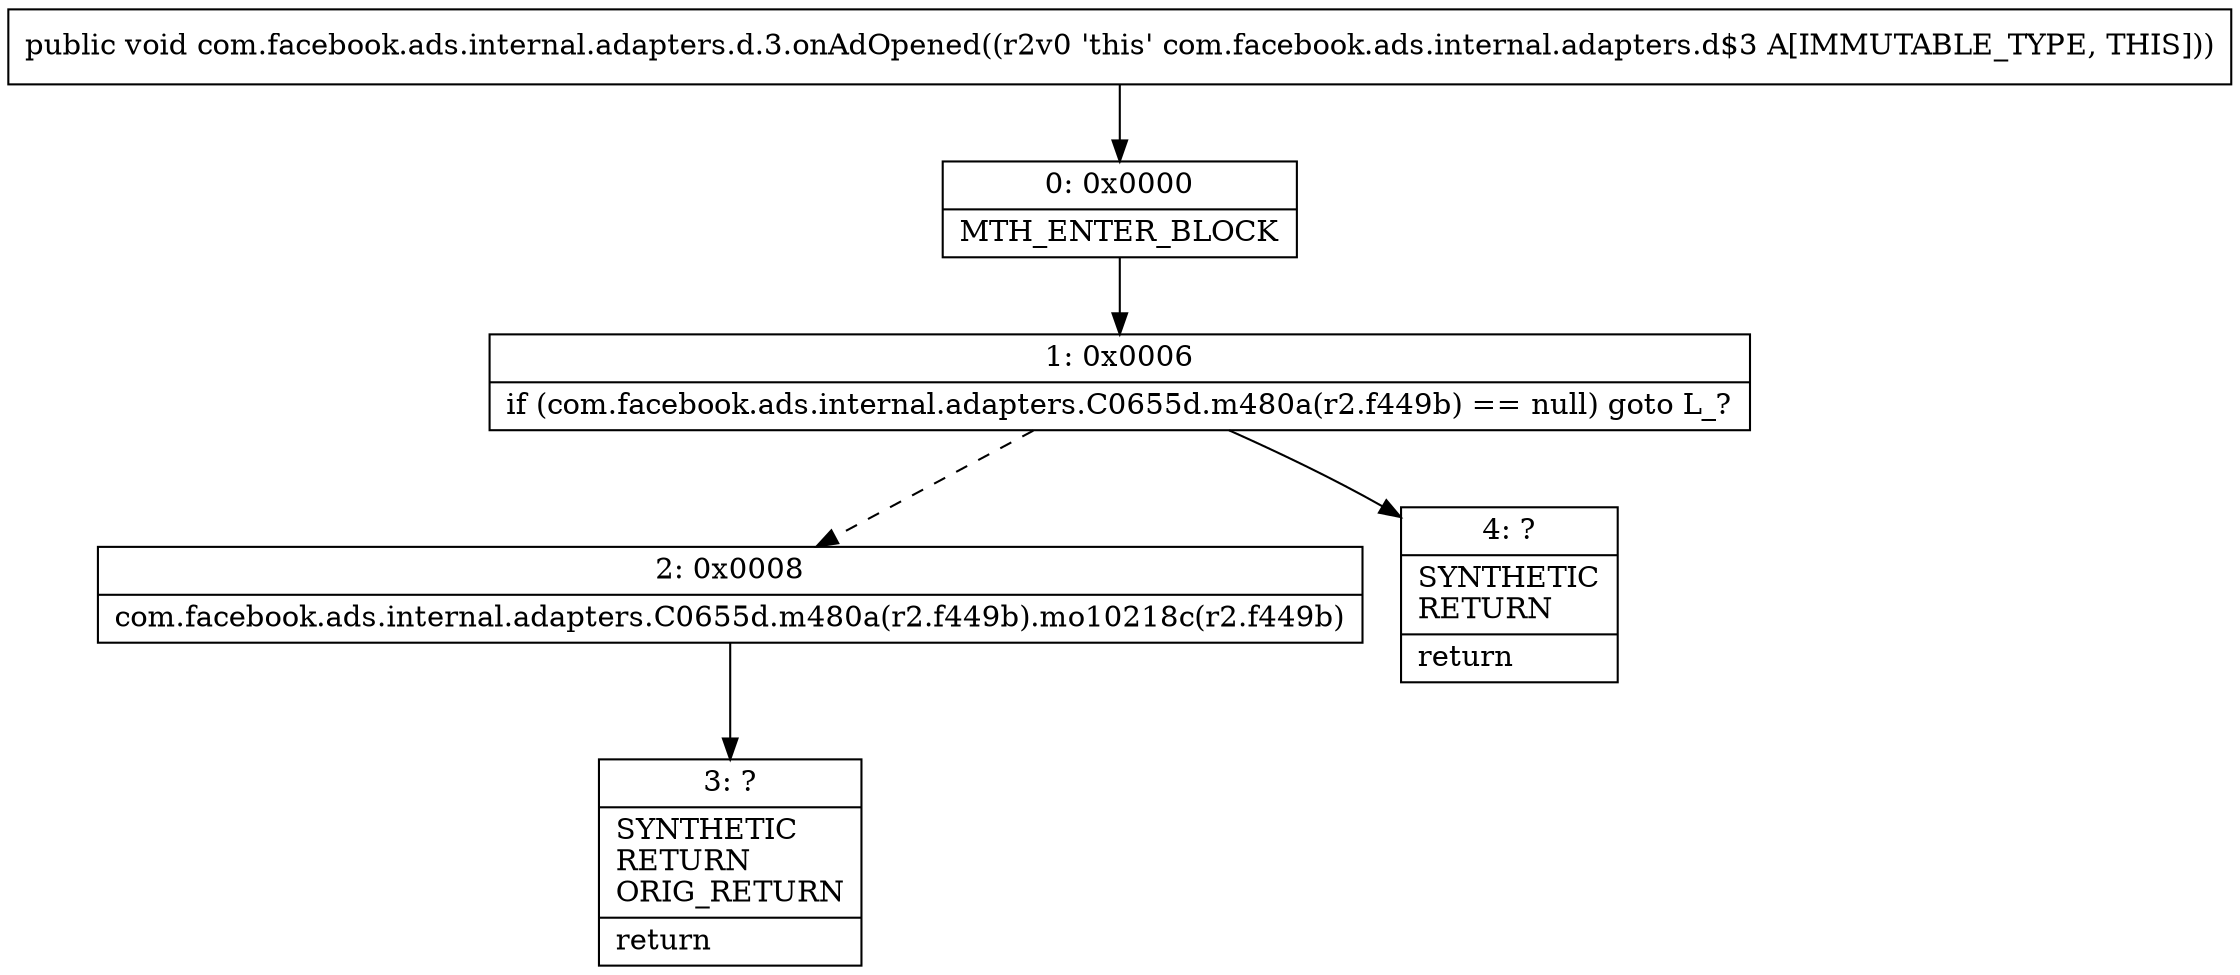 digraph "CFG forcom.facebook.ads.internal.adapters.d.3.onAdOpened()V" {
Node_0 [shape=record,label="{0\:\ 0x0000|MTH_ENTER_BLOCK\l}"];
Node_1 [shape=record,label="{1\:\ 0x0006|if (com.facebook.ads.internal.adapters.C0655d.m480a(r2.f449b) == null) goto L_?\l}"];
Node_2 [shape=record,label="{2\:\ 0x0008|com.facebook.ads.internal.adapters.C0655d.m480a(r2.f449b).mo10218c(r2.f449b)\l}"];
Node_3 [shape=record,label="{3\:\ ?|SYNTHETIC\lRETURN\lORIG_RETURN\l|return\l}"];
Node_4 [shape=record,label="{4\:\ ?|SYNTHETIC\lRETURN\l|return\l}"];
MethodNode[shape=record,label="{public void com.facebook.ads.internal.adapters.d.3.onAdOpened((r2v0 'this' com.facebook.ads.internal.adapters.d$3 A[IMMUTABLE_TYPE, THIS])) }"];
MethodNode -> Node_0;
Node_0 -> Node_1;
Node_1 -> Node_2[style=dashed];
Node_1 -> Node_4;
Node_2 -> Node_3;
}

